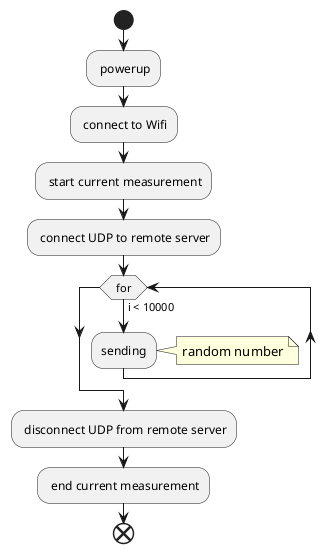 @startuml
start
: powerup;
: connect to Wifi;
: start current measurement;
: connect UDP to remote server;
while (for) is (i < 10000)
    :sending;
    note right
        random number
    end note
endwhile
: disconnect UDP from remote server;
: end current measurement;
end
@enduml